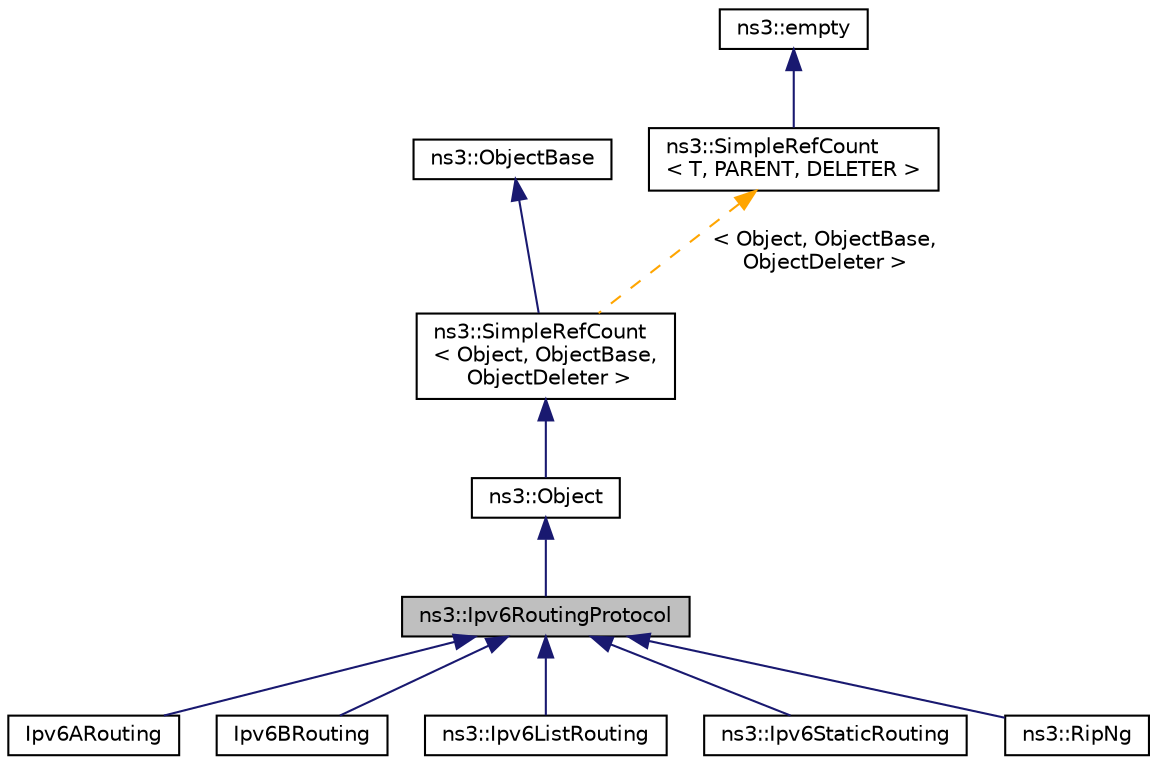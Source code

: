 digraph "ns3::Ipv6RoutingProtocol"
{
 // LATEX_PDF_SIZE
  edge [fontname="Helvetica",fontsize="10",labelfontname="Helvetica",labelfontsize="10"];
  node [fontname="Helvetica",fontsize="10",shape=record];
  Node1 [label="ns3::Ipv6RoutingProtocol",height=0.2,width=0.4,color="black", fillcolor="grey75", style="filled", fontcolor="black",tooltip="Abstract base class for IPv6 routing protocols."];
  Node2 -> Node1 [dir="back",color="midnightblue",fontsize="10",style="solid",fontname="Helvetica"];
  Node2 [label="ns3::Object",height=0.2,width=0.4,color="black", fillcolor="white", style="filled",URL="$classns3_1_1_object.html",tooltip="A base class which provides memory management and object aggregation."];
  Node3 -> Node2 [dir="back",color="midnightblue",fontsize="10",style="solid",fontname="Helvetica"];
  Node3 [label="ns3::SimpleRefCount\l\< Object, ObjectBase,\l ObjectDeleter \>",height=0.2,width=0.4,color="black", fillcolor="white", style="filled",URL="$classns3_1_1_simple_ref_count.html",tooltip=" "];
  Node4 -> Node3 [dir="back",color="midnightblue",fontsize="10",style="solid",fontname="Helvetica"];
  Node4 [label="ns3::ObjectBase",height=0.2,width=0.4,color="black", fillcolor="white", style="filled",URL="$classns3_1_1_object_base.html",tooltip="Anchor the ns-3 type and attribute system."];
  Node5 -> Node3 [dir="back",color="orange",fontsize="10",style="dashed",label=" \< Object, ObjectBase,\l ObjectDeleter \>" ,fontname="Helvetica"];
  Node5 [label="ns3::SimpleRefCount\l\< T, PARENT, DELETER \>",height=0.2,width=0.4,color="black", fillcolor="white", style="filled",URL="$classns3_1_1_simple_ref_count.html",tooltip="A template-based reference counting class."];
  Node6 -> Node5 [dir="back",color="midnightblue",fontsize="10",style="solid",fontname="Helvetica"];
  Node6 [label="ns3::empty",height=0.2,width=0.4,color="black", fillcolor="white", style="filled",URL="$classns3_1_1empty.html",tooltip="make Callback use a separate empty type"];
  Node1 -> Node7 [dir="back",color="midnightblue",fontsize="10",style="solid",fontname="Helvetica"];
  Node7 [label="Ipv6ARouting",height=0.2,width=0.4,color="black", fillcolor="white", style="filled",URL="$class_ipv6_a_routing.html",tooltip="IPv6 dummy routing class (A)"];
  Node1 -> Node8 [dir="back",color="midnightblue",fontsize="10",style="solid",fontname="Helvetica"];
  Node8 [label="Ipv6BRouting",height=0.2,width=0.4,color="black", fillcolor="white", style="filled",URL="$class_ipv6_b_routing.html",tooltip="IPv6 dummy routing class (B)"];
  Node1 -> Node9 [dir="back",color="midnightblue",fontsize="10",style="solid",fontname="Helvetica"];
  Node9 [label="ns3::Ipv6ListRouting",height=0.2,width=0.4,color="black", fillcolor="white", style="filled",URL="$classns3_1_1_ipv6_list_routing.html",tooltip="Hold list of Ipv6RoutingProtocol objects."];
  Node1 -> Node10 [dir="back",color="midnightblue",fontsize="10",style="solid",fontname="Helvetica"];
  Node10 [label="ns3::Ipv6StaticRouting",height=0.2,width=0.4,color="black", fillcolor="white", style="filled",URL="$classns3_1_1_ipv6_static_routing.html",tooltip="Static routing protocol for IP version 6 stacks."];
  Node1 -> Node11 [dir="back",color="midnightblue",fontsize="10",style="solid",fontname="Helvetica"];
  Node11 [label="ns3::RipNg",height=0.2,width=0.4,color="black", fillcolor="white", style="filled",URL="$classns3_1_1_rip_ng.html",tooltip="RIPng Routing Protocol, defined in RFC 2080."];
}
